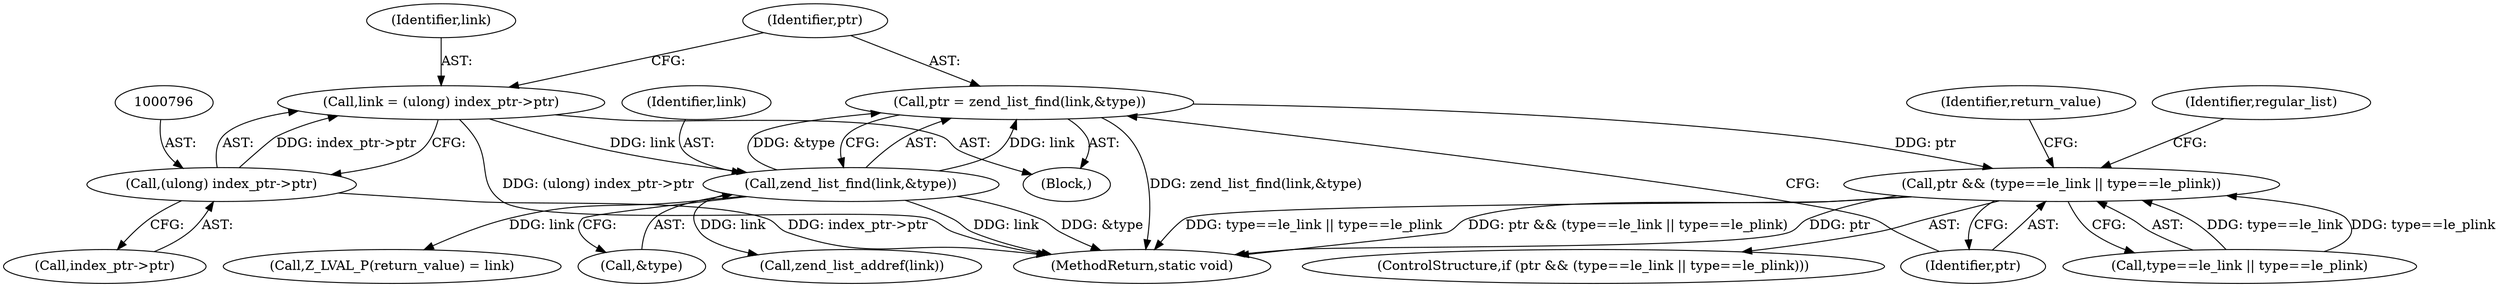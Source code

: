 digraph "0_php_4435b9142ff9813845d5c97ab29a5d637bedb257_5@pointer" {
"1000800" [label="(Call,ptr = zend_list_find(link,&type))"];
"1000802" [label="(Call,zend_list_find(link,&type))"];
"1000793" [label="(Call,link = (ulong) index_ptr->ptr)"];
"1000795" [label="(Call,(ulong) index_ptr->ptr)"];
"1000807" [label="(Call,ptr && (type==le_link || type==le_plink))"];
"1000793" [label="(Call,link = (ulong) index_ptr->ptr)"];
"1000821" [label="(Call,zend_list_addref(link))"];
"1000819" [label="(Identifier,return_value)"];
"1000817" [label="(Call,Z_LVAL_P(return_value) = link)"];
"1000800" [label="(Call,ptr = zend_list_find(link,&type))"];
"1000782" [label="(Block,)"];
"1000797" [label="(Call,index_ptr->ptr)"];
"1000802" [label="(Call,zend_list_find(link,&type))"];
"1000806" [label="(ControlStructure,if (ptr && (type==le_link || type==le_plink)))"];
"1000794" [label="(Identifier,link)"];
"1000962" [label="(MethodReturn,static void)"];
"1000808" [label="(Identifier,ptr)"];
"1000807" [label="(Call,ptr && (type==le_link || type==le_plink))"];
"1000804" [label="(Call,&type)"];
"1000803" [label="(Identifier,link)"];
"1000801" [label="(Identifier,ptr)"];
"1000795" [label="(Call,(ulong) index_ptr->ptr)"];
"1000809" [label="(Call,type==le_link || type==le_plink)"];
"1000833" [label="(Identifier,regular_list)"];
"1000800" -> "1000782"  [label="AST: "];
"1000800" -> "1000802"  [label="CFG: "];
"1000801" -> "1000800"  [label="AST: "];
"1000802" -> "1000800"  [label="AST: "];
"1000808" -> "1000800"  [label="CFG: "];
"1000800" -> "1000962"  [label="DDG: zend_list_find(link,&type)"];
"1000802" -> "1000800"  [label="DDG: link"];
"1000802" -> "1000800"  [label="DDG: &type"];
"1000800" -> "1000807"  [label="DDG: ptr"];
"1000802" -> "1000804"  [label="CFG: "];
"1000803" -> "1000802"  [label="AST: "];
"1000804" -> "1000802"  [label="AST: "];
"1000802" -> "1000962"  [label="DDG: link"];
"1000802" -> "1000962"  [label="DDG: &type"];
"1000793" -> "1000802"  [label="DDG: link"];
"1000802" -> "1000817"  [label="DDG: link"];
"1000802" -> "1000821"  [label="DDG: link"];
"1000793" -> "1000782"  [label="AST: "];
"1000793" -> "1000795"  [label="CFG: "];
"1000794" -> "1000793"  [label="AST: "];
"1000795" -> "1000793"  [label="AST: "];
"1000801" -> "1000793"  [label="CFG: "];
"1000793" -> "1000962"  [label="DDG: (ulong) index_ptr->ptr"];
"1000795" -> "1000793"  [label="DDG: index_ptr->ptr"];
"1000795" -> "1000797"  [label="CFG: "];
"1000796" -> "1000795"  [label="AST: "];
"1000797" -> "1000795"  [label="AST: "];
"1000795" -> "1000962"  [label="DDG: index_ptr->ptr"];
"1000807" -> "1000806"  [label="AST: "];
"1000807" -> "1000808"  [label="CFG: "];
"1000807" -> "1000809"  [label="CFG: "];
"1000808" -> "1000807"  [label="AST: "];
"1000809" -> "1000807"  [label="AST: "];
"1000819" -> "1000807"  [label="CFG: "];
"1000833" -> "1000807"  [label="CFG: "];
"1000807" -> "1000962"  [label="DDG: ptr && (type==le_link || type==le_plink)"];
"1000807" -> "1000962"  [label="DDG: ptr"];
"1000807" -> "1000962"  [label="DDG: type==le_link || type==le_plink"];
"1000809" -> "1000807"  [label="DDG: type==le_link"];
"1000809" -> "1000807"  [label="DDG: type==le_plink"];
}
